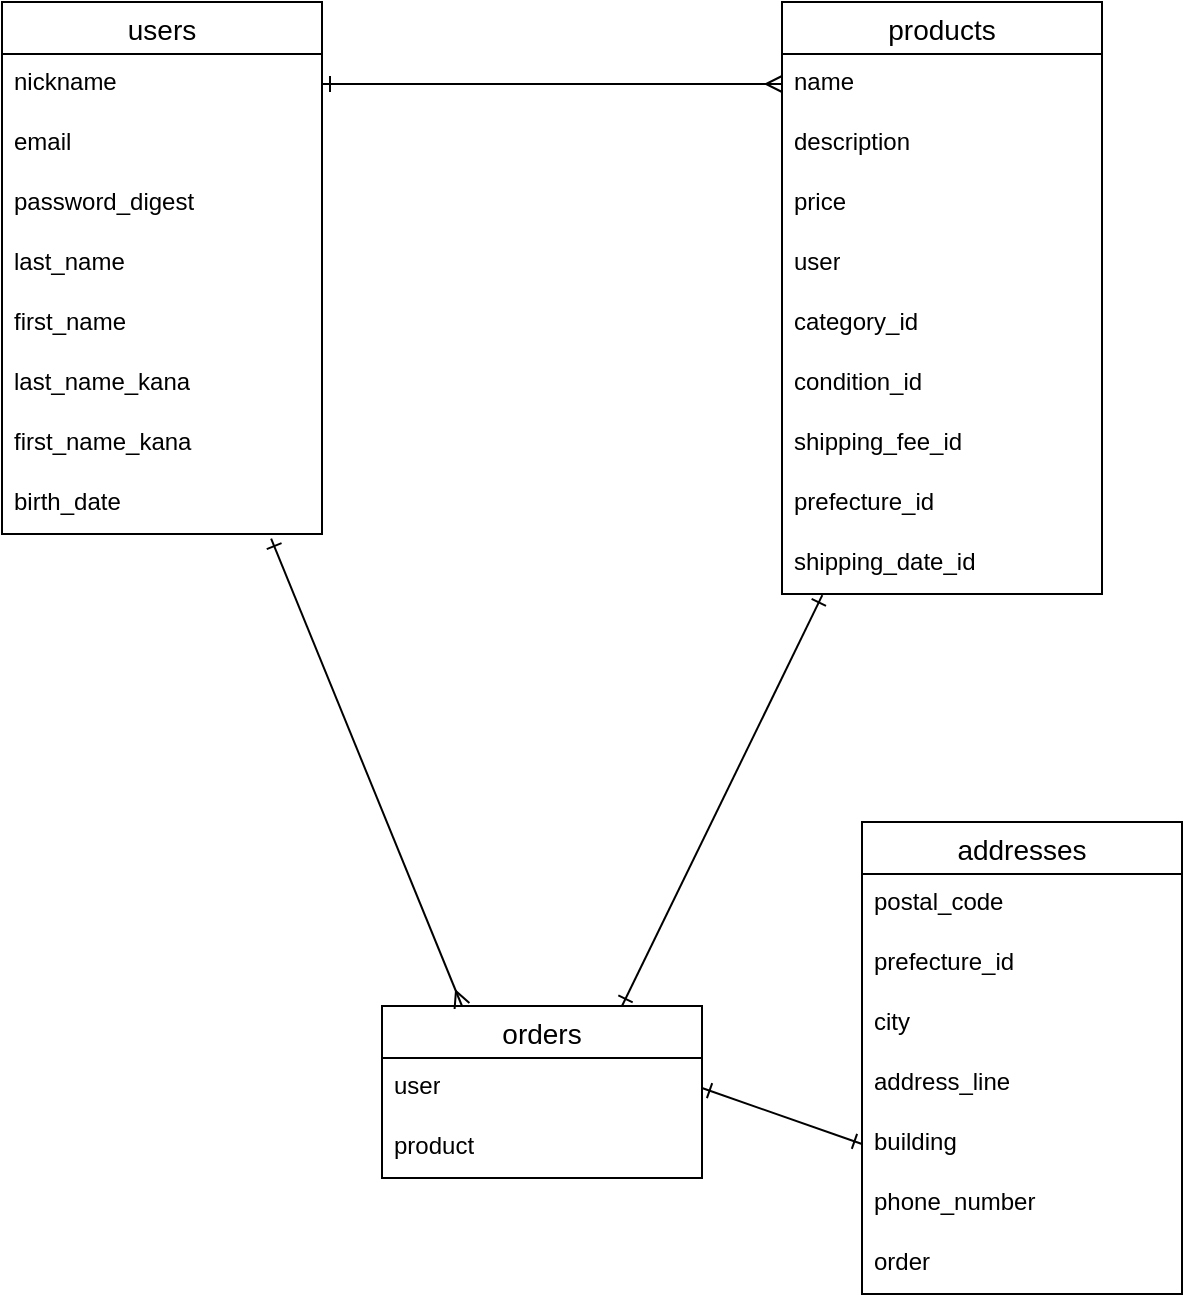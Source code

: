 <mxfile>
    <diagram id="xkM_C2LeSFw3h4HvvTWp" name="ページ1">
        <mxGraphModel dx="461" dy="594" grid="1" gridSize="10" guides="1" tooltips="1" connect="1" arrows="1" fold="1" page="1" pageScale="1" pageWidth="827" pageHeight="1169" math="0" shadow="0">
            <root>
                <mxCell id="0"/>
                <mxCell id="1" parent="0"/>
                <mxCell id="vmgTFuF-H7wOigxrBKPv-1" value="users" style="swimlane;fontStyle=0;childLayout=stackLayout;horizontal=1;startSize=26;horizontalStack=0;resizeParent=1;resizeParentMax=0;resizeLast=0;collapsible=1;marginBottom=0;align=center;fontSize=14;" parent="1" vertex="1">
                    <mxGeometry x="80" y="40" width="160" height="266" as="geometry"/>
                </mxCell>
                <mxCell id="vmgTFuF-H7wOigxrBKPv-2" value="nickname" style="text;strokeColor=none;fillColor=none;spacingLeft=4;spacingRight=4;overflow=hidden;rotatable=0;points=[[0,0.5],[1,0.5]];portConstraint=eastwest;fontSize=12;whiteSpace=wrap;html=1;" parent="vmgTFuF-H7wOigxrBKPv-1" vertex="1">
                    <mxGeometry y="26" width="160" height="30" as="geometry"/>
                </mxCell>
                <mxCell id="vmgTFuF-H7wOigxrBKPv-3" value="email" style="text;strokeColor=none;fillColor=none;spacingLeft=4;spacingRight=4;overflow=hidden;rotatable=0;points=[[0,0.5],[1,0.5]];portConstraint=eastwest;fontSize=12;whiteSpace=wrap;html=1;" parent="vmgTFuF-H7wOigxrBKPv-1" vertex="1">
                    <mxGeometry y="56" width="160" height="30" as="geometry"/>
                </mxCell>
                <mxCell id="vmgTFuF-H7wOigxrBKPv-9" value="password_digest" style="text;strokeColor=none;fillColor=none;spacingLeft=4;spacingRight=4;overflow=hidden;rotatable=0;points=[[0,0.5],[1,0.5]];portConstraint=eastwest;fontSize=12;whiteSpace=wrap;html=1;" parent="vmgTFuF-H7wOigxrBKPv-1" vertex="1">
                    <mxGeometry y="86" width="160" height="30" as="geometry"/>
                </mxCell>
                <mxCell id="vmgTFuF-H7wOigxrBKPv-11" value="last_name" style="text;strokeColor=none;fillColor=none;spacingLeft=4;spacingRight=4;overflow=hidden;rotatable=0;points=[[0,0.5],[1,0.5]];portConstraint=eastwest;fontSize=12;whiteSpace=wrap;html=1;" parent="vmgTFuF-H7wOigxrBKPv-1" vertex="1">
                    <mxGeometry y="116" width="160" height="30" as="geometry"/>
                </mxCell>
                <mxCell id="vmgTFuF-H7wOigxrBKPv-12" value="first_name" style="text;strokeColor=none;fillColor=none;spacingLeft=4;spacingRight=4;overflow=hidden;rotatable=0;points=[[0,0.5],[1,0.5]];portConstraint=eastwest;fontSize=12;whiteSpace=wrap;html=1;" parent="vmgTFuF-H7wOigxrBKPv-1" vertex="1">
                    <mxGeometry y="146" width="160" height="30" as="geometry"/>
                </mxCell>
                <mxCell id="vmgTFuF-H7wOigxrBKPv-14" value="last_name_kana" style="text;strokeColor=none;fillColor=none;spacingLeft=4;spacingRight=4;overflow=hidden;rotatable=0;points=[[0,0.5],[1,0.5]];portConstraint=eastwest;fontSize=12;whiteSpace=wrap;html=1;" parent="vmgTFuF-H7wOigxrBKPv-1" vertex="1">
                    <mxGeometry y="176" width="160" height="30" as="geometry"/>
                </mxCell>
                <mxCell id="vmgTFuF-H7wOigxrBKPv-13" value="first_name_kana" style="text;strokeColor=none;fillColor=none;spacingLeft=4;spacingRight=4;overflow=hidden;rotatable=0;points=[[0,0.5],[1,0.5]];portConstraint=eastwest;fontSize=12;whiteSpace=wrap;html=1;" parent="vmgTFuF-H7wOigxrBKPv-1" vertex="1">
                    <mxGeometry y="206" width="160" height="30" as="geometry"/>
                </mxCell>
                <mxCell id="vmgTFuF-H7wOigxrBKPv-4" value="birth_date" style="text;strokeColor=none;fillColor=none;spacingLeft=4;spacingRight=4;overflow=hidden;rotatable=0;points=[[0,0.5],[1,0.5]];portConstraint=eastwest;fontSize=12;whiteSpace=wrap;html=1;" parent="vmgTFuF-H7wOigxrBKPv-1" vertex="1">
                    <mxGeometry y="236" width="160" height="30" as="geometry"/>
                </mxCell>
                <mxCell id="vmgTFuF-H7wOigxrBKPv-15" value="products" style="swimlane;fontStyle=0;childLayout=stackLayout;horizontal=1;startSize=26;horizontalStack=0;resizeParent=1;resizeParentMax=0;resizeLast=0;collapsible=1;marginBottom=0;align=center;fontSize=14;" parent="1" vertex="1">
                    <mxGeometry x="470" y="40" width="160" height="296" as="geometry"/>
                </mxCell>
                <mxCell id="vmgTFuF-H7wOigxrBKPv-18" value="name" style="text;strokeColor=none;fillColor=none;spacingLeft=4;spacingRight=4;overflow=hidden;rotatable=0;points=[[0,0.5],[1,0.5]];portConstraint=eastwest;fontSize=12;whiteSpace=wrap;html=1;" parent="vmgTFuF-H7wOigxrBKPv-15" vertex="1">
                    <mxGeometry y="26" width="160" height="30" as="geometry"/>
                </mxCell>
                <mxCell id="vmgTFuF-H7wOigxrBKPv-19" value="description" style="text;strokeColor=none;fillColor=none;spacingLeft=4;spacingRight=4;overflow=hidden;rotatable=0;points=[[0,0.5],[1,0.5]];portConstraint=eastwest;fontSize=12;whiteSpace=wrap;html=1;" parent="vmgTFuF-H7wOigxrBKPv-15" vertex="1">
                    <mxGeometry y="56" width="160" height="30" as="geometry"/>
                </mxCell>
                <mxCell id="vmgTFuF-H7wOigxrBKPv-17" value="price" style="text;strokeColor=none;fillColor=none;spacingLeft=4;spacingRight=4;overflow=hidden;rotatable=0;points=[[0,0.5],[1,0.5]];portConstraint=eastwest;fontSize=12;whiteSpace=wrap;html=1;" parent="vmgTFuF-H7wOigxrBKPv-15" vertex="1">
                    <mxGeometry y="86" width="160" height="30" as="geometry"/>
                </mxCell>
                <mxCell id="vmgTFuF-H7wOigxrBKPv-39" value="user" style="text;strokeColor=none;fillColor=none;spacingLeft=4;spacingRight=4;overflow=hidden;rotatable=0;points=[[0,0.5],[1,0.5]];portConstraint=eastwest;fontSize=12;whiteSpace=wrap;html=1;" parent="vmgTFuF-H7wOigxrBKPv-15" vertex="1">
                    <mxGeometry y="116" width="160" height="30" as="geometry"/>
                </mxCell>
                <mxCell id="2" value="category_id" style="text;strokeColor=none;fillColor=none;spacingLeft=4;spacingRight=4;overflow=hidden;rotatable=0;points=[[0,0.5],[1,0.5]];portConstraint=eastwest;fontSize=12;whiteSpace=wrap;html=1;" vertex="1" parent="vmgTFuF-H7wOigxrBKPv-15">
                    <mxGeometry y="146" width="160" height="30" as="geometry"/>
                </mxCell>
                <mxCell id="4" value="condition_id" style="text;strokeColor=none;fillColor=none;spacingLeft=4;spacingRight=4;overflow=hidden;rotatable=0;points=[[0,0.5],[1,0.5]];portConstraint=eastwest;fontSize=12;whiteSpace=wrap;html=1;" vertex="1" parent="vmgTFuF-H7wOigxrBKPv-15">
                    <mxGeometry y="176" width="160" height="30" as="geometry"/>
                </mxCell>
                <mxCell id="5" value="shipping_fee_id" style="text;strokeColor=none;fillColor=none;spacingLeft=4;spacingRight=4;overflow=hidden;rotatable=0;points=[[0,0.5],[1,0.5]];portConstraint=eastwest;fontSize=12;whiteSpace=wrap;html=1;" vertex="1" parent="vmgTFuF-H7wOigxrBKPv-15">
                    <mxGeometry y="206" width="160" height="30" as="geometry"/>
                </mxCell>
                <mxCell id="3" value="prefecture_id" style="text;strokeColor=none;fillColor=none;spacingLeft=4;spacingRight=4;overflow=hidden;rotatable=0;points=[[0,0.5],[1,0.5]];portConstraint=eastwest;fontSize=12;whiteSpace=wrap;html=1;" vertex="1" parent="vmgTFuF-H7wOigxrBKPv-15">
                    <mxGeometry y="236" width="160" height="30" as="geometry"/>
                </mxCell>
                <mxCell id="6" value="shipping_date_id" style="text;strokeColor=none;fillColor=none;spacingLeft=4;spacingRight=4;overflow=hidden;rotatable=0;points=[[0,0.5],[1,0.5]];portConstraint=eastwest;fontSize=12;whiteSpace=wrap;html=1;" vertex="1" parent="vmgTFuF-H7wOigxrBKPv-15">
                    <mxGeometry y="266" width="160" height="30" as="geometry"/>
                </mxCell>
                <mxCell id="vmgTFuF-H7wOigxrBKPv-22" value="orders" style="swimlane;fontStyle=0;childLayout=stackLayout;horizontal=1;startSize=26;horizontalStack=0;resizeParent=1;resizeParentMax=0;resizeLast=0;collapsible=1;marginBottom=0;align=center;fontSize=14;" parent="1" vertex="1">
                    <mxGeometry x="270" y="542" width="160" height="86" as="geometry"/>
                </mxCell>
                <mxCell id="vmgTFuF-H7wOigxrBKPv-40" value="user" style="text;strokeColor=none;fillColor=none;spacingLeft=4;spacingRight=4;overflow=hidden;rotatable=0;points=[[0,0.5],[1,0.5]];portConstraint=eastwest;fontSize=12;whiteSpace=wrap;html=1;" parent="vmgTFuF-H7wOigxrBKPv-22" vertex="1">
                    <mxGeometry y="26" width="160" height="30" as="geometry"/>
                </mxCell>
                <mxCell id="vmgTFuF-H7wOigxrBKPv-41" value="product" style="text;strokeColor=none;fillColor=none;spacingLeft=4;spacingRight=4;overflow=hidden;rotatable=0;points=[[0,0.5],[1,0.5]];portConstraint=eastwest;fontSize=12;whiteSpace=wrap;html=1;" parent="vmgTFuF-H7wOigxrBKPv-22" vertex="1">
                    <mxGeometry y="56" width="160" height="30" as="geometry"/>
                </mxCell>
                <mxCell id="vmgTFuF-H7wOigxrBKPv-42" value="addresses" style="swimlane;fontStyle=0;childLayout=stackLayout;horizontal=1;startSize=26;horizontalStack=0;resizeParent=1;resizeParentMax=0;resizeLast=0;collapsible=1;marginBottom=0;align=center;fontSize=14;" parent="1" vertex="1">
                    <mxGeometry x="510" y="450" width="160" height="236" as="geometry"/>
                </mxCell>
                <mxCell id="vmgTFuF-H7wOigxrBKPv-43" value="postal_code" style="text;strokeColor=none;fillColor=none;spacingLeft=4;spacingRight=4;overflow=hidden;rotatable=0;points=[[0,0.5],[1,0.5]];portConstraint=eastwest;fontSize=12;whiteSpace=wrap;html=1;" parent="vmgTFuF-H7wOigxrBKPv-42" vertex="1">
                    <mxGeometry y="26" width="160" height="30" as="geometry"/>
                </mxCell>
                <mxCell id="7" value="prefecture_id" style="text;strokeColor=none;fillColor=none;spacingLeft=4;spacingRight=4;overflow=hidden;rotatable=0;points=[[0,0.5],[1,0.5]];portConstraint=eastwest;fontSize=12;whiteSpace=wrap;html=1;" vertex="1" parent="vmgTFuF-H7wOigxrBKPv-42">
                    <mxGeometry y="56" width="160" height="30" as="geometry"/>
                </mxCell>
                <mxCell id="vmgTFuF-H7wOigxrBKPv-45" value="city" style="text;strokeColor=none;fillColor=none;spacingLeft=4;spacingRight=4;overflow=hidden;rotatable=0;points=[[0,0.5],[1,0.5]];portConstraint=eastwest;fontSize=12;whiteSpace=wrap;html=1;" parent="vmgTFuF-H7wOigxrBKPv-42" vertex="1">
                    <mxGeometry y="86" width="160" height="30" as="geometry"/>
                </mxCell>
                <mxCell id="vmgTFuF-H7wOigxrBKPv-46" value="address_line" style="text;strokeColor=none;fillColor=none;spacingLeft=4;spacingRight=4;overflow=hidden;rotatable=0;points=[[0,0.5],[1,0.5]];portConstraint=eastwest;fontSize=12;whiteSpace=wrap;html=1;" parent="vmgTFuF-H7wOigxrBKPv-42" vertex="1">
                    <mxGeometry y="116" width="160" height="30" as="geometry"/>
                </mxCell>
                <mxCell id="vmgTFuF-H7wOigxrBKPv-47" value="building" style="text;strokeColor=none;fillColor=none;spacingLeft=4;spacingRight=4;overflow=hidden;rotatable=0;points=[[0,0.5],[1,0.5]];portConstraint=eastwest;fontSize=12;whiteSpace=wrap;html=1;" parent="vmgTFuF-H7wOigxrBKPv-42" vertex="1">
                    <mxGeometry y="146" width="160" height="30" as="geometry"/>
                </mxCell>
                <mxCell id="vmgTFuF-H7wOigxrBKPv-48" value="phone_number" style="text;strokeColor=none;fillColor=none;spacingLeft=4;spacingRight=4;overflow=hidden;rotatable=0;points=[[0,0.5],[1,0.5]];portConstraint=eastwest;fontSize=12;whiteSpace=wrap;html=1;" parent="vmgTFuF-H7wOigxrBKPv-42" vertex="1">
                    <mxGeometry y="176" width="160" height="30" as="geometry"/>
                </mxCell>
                <mxCell id="vmgTFuF-H7wOigxrBKPv-53" value="order" style="text;strokeColor=none;fillColor=none;spacingLeft=4;spacingRight=4;overflow=hidden;rotatable=0;points=[[0,0.5],[1,0.5]];portConstraint=eastwest;fontSize=12;whiteSpace=wrap;html=1;" parent="vmgTFuF-H7wOigxrBKPv-42" vertex="1">
                    <mxGeometry y="206" width="160" height="30" as="geometry"/>
                </mxCell>
                <mxCell id="vmgTFuF-H7wOigxrBKPv-49" style="edgeStyle=none;html=1;exitX=1;exitY=0.5;exitDx=0;exitDy=0;entryX=0;entryY=0.5;entryDx=0;entryDy=0;startArrow=ERone;startFill=0;endArrow=ERone;endFill=0;" parent="1" source="vmgTFuF-H7wOigxrBKPv-40" target="vmgTFuF-H7wOigxrBKPv-47" edge="1">
                    <mxGeometry relative="1" as="geometry"/>
                </mxCell>
                <mxCell id="vmgTFuF-H7wOigxrBKPv-51" style="edgeStyle=none;html=1;exitX=0.841;exitY=1.078;exitDx=0;exitDy=0;entryX=0.25;entryY=0;entryDx=0;entryDy=0;startArrow=ERone;startFill=0;endArrow=ERmany;endFill=0;exitPerimeter=0;" parent="1" source="vmgTFuF-H7wOigxrBKPv-4" target="vmgTFuF-H7wOigxrBKPv-22" edge="1">
                    <mxGeometry relative="1" as="geometry"/>
                </mxCell>
                <mxCell id="vmgTFuF-H7wOigxrBKPv-52" style="edgeStyle=none;html=1;entryX=0.75;entryY=0;entryDx=0;entryDy=0;startArrow=ERone;startFill=0;endArrow=ERone;endFill=0;exitX=0.126;exitY=1.019;exitDx=0;exitDy=0;exitPerimeter=0;" parent="1" target="vmgTFuF-H7wOigxrBKPv-22" edge="1" source="6">
                    <mxGeometry relative="1" as="geometry">
                        <mxPoint x="470" y="330" as="sourcePoint"/>
                    </mxGeometry>
                </mxCell>
                <mxCell id="vmgTFuF-H7wOigxrBKPv-81" style="edgeStyle=none;html=1;exitX=1;exitY=0.5;exitDx=0;exitDy=0;entryX=0;entryY=0.5;entryDx=0;entryDy=0;startArrow=ERone;startFill=0;endArrow=ERmany;endFill=0;" parent="1" source="vmgTFuF-H7wOigxrBKPv-2" edge="1">
                    <mxGeometry relative="1" as="geometry">
                        <mxPoint x="470" y="81" as="targetPoint"/>
                    </mxGeometry>
                </mxCell>
            </root>
        </mxGraphModel>
    </diagram>
</mxfile>